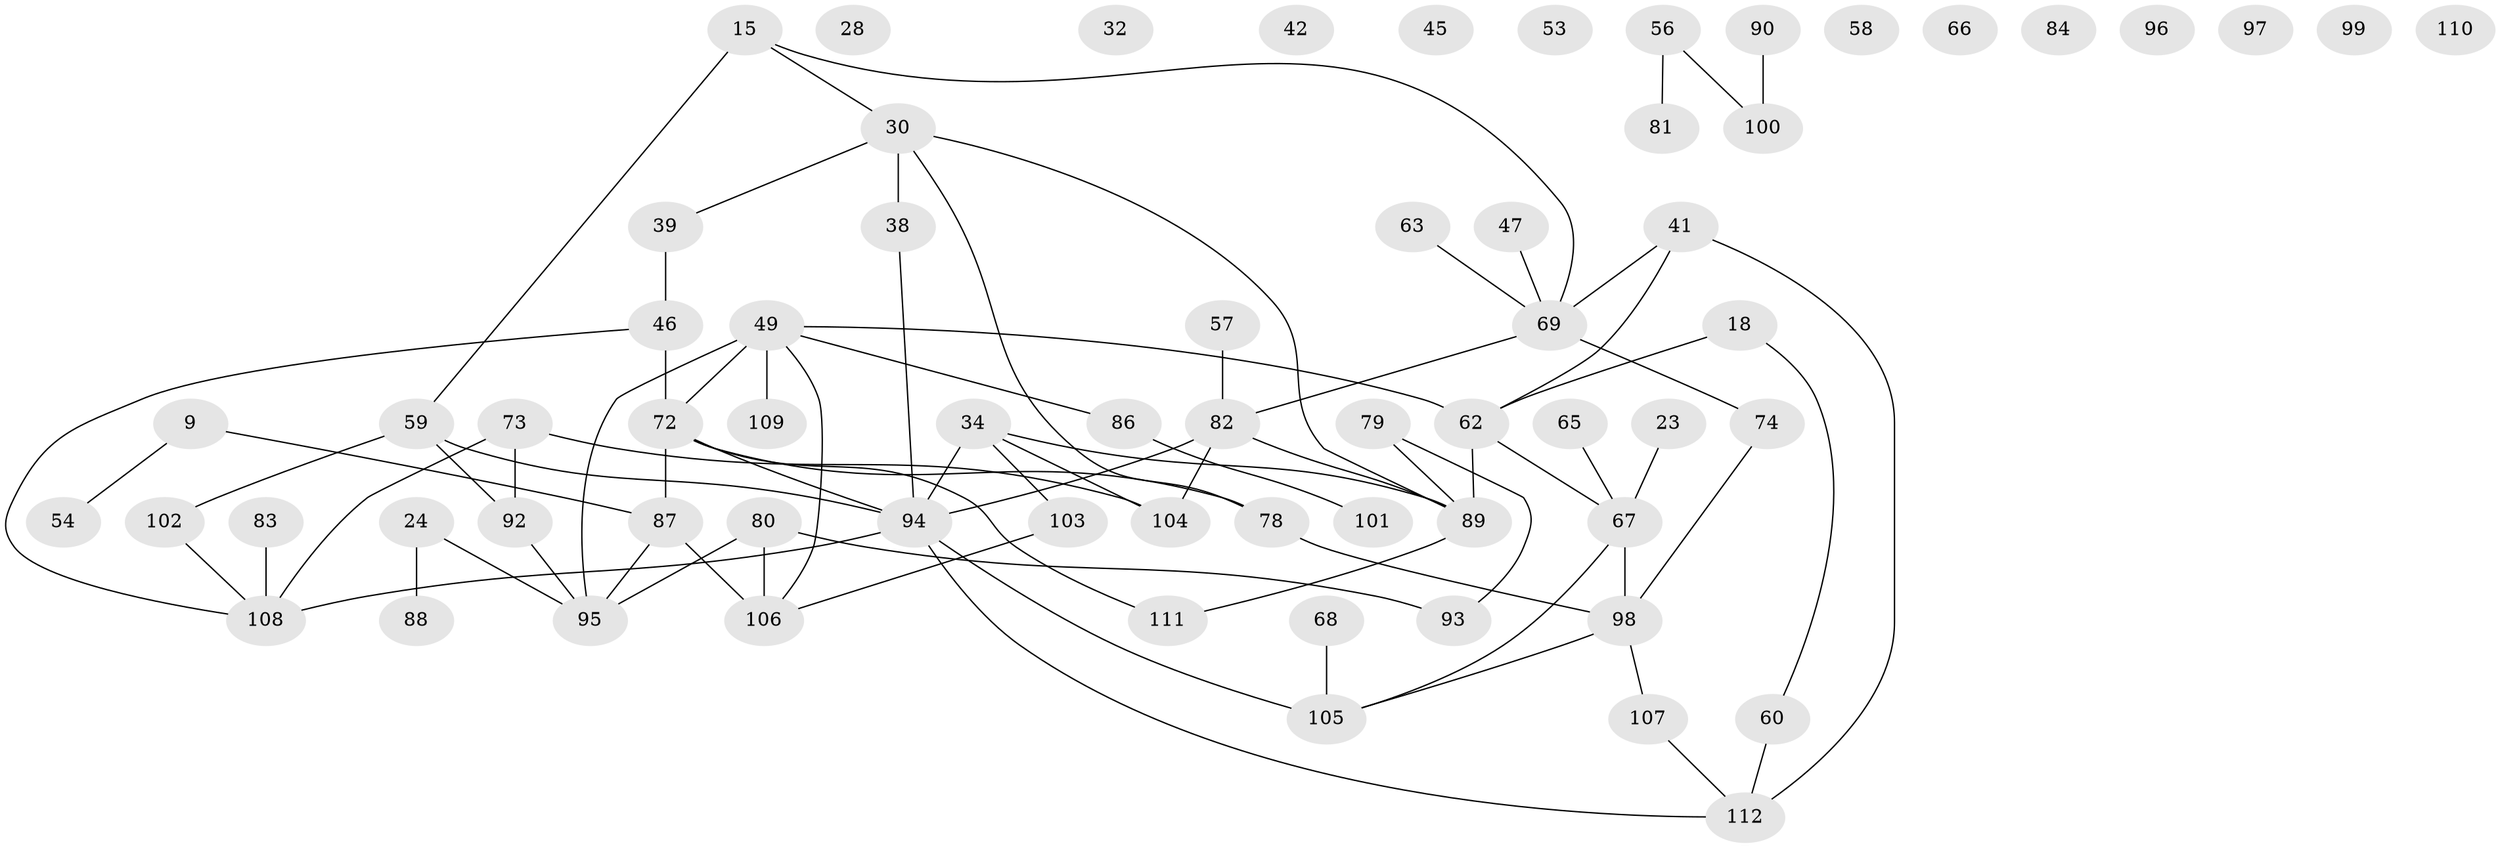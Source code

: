 // original degree distribution, {1: 0.14285714285714285, 3: 0.25, 5: 0.07142857142857142, 2: 0.30357142857142855, 4: 0.09821428571428571, 0: 0.10714285714285714, 6: 0.026785714285714284}
// Generated by graph-tools (version 1.1) at 2025/43/03/04/25 21:43:04]
// undirected, 67 vertices, 80 edges
graph export_dot {
graph [start="1"]
  node [color=gray90,style=filled];
  9;
  15 [super="+3"];
  18;
  23;
  24;
  28;
  30 [super="+25"];
  32;
  34;
  38;
  39;
  41 [super="+10+11"];
  42;
  45;
  46 [super="+19"];
  47;
  49 [super="+22+44+48"];
  53;
  54;
  56;
  57;
  58;
  59;
  60;
  62;
  63;
  65;
  66;
  67;
  68;
  69 [super="+43"];
  72 [super="+35+52+64"];
  73 [super="+27"];
  74;
  78;
  79 [super="+21"];
  80 [super="+50"];
  81;
  82 [super="+5"];
  83;
  84;
  86;
  87 [super="+51"];
  88;
  89 [super="+4"];
  90;
  92 [super="+12+75+13"];
  93;
  94 [super="+36+91"];
  95 [super="+61"];
  96;
  97;
  98 [super="+71"];
  99;
  100;
  101;
  102;
  103 [super="+70+1"];
  104;
  105 [super="+37+55"];
  106;
  107;
  108 [super="+40"];
  109;
  110;
  111;
  112 [super="+2+76+85"];
  9 -- 54;
  9 -- 87;
  15 -- 59 [weight=2];
  15 -- 69;
  15 -- 30;
  18 -- 60;
  18 -- 62;
  23 -- 67;
  24 -- 88;
  24 -- 95;
  30 -- 38;
  30 -- 39;
  30 -- 78;
  30 -- 89;
  34 -- 104;
  34 -- 89;
  34 -- 103;
  34 -- 94 [weight=2];
  38 -- 94;
  39 -- 46 [weight=2];
  41 -- 112 [weight=2];
  41 -- 69;
  41 -- 62;
  46 -- 108;
  46 -- 72;
  47 -- 69;
  49 -- 72;
  49 -- 86;
  49 -- 109;
  49 -- 106;
  49 -- 62;
  49 -- 95 [weight=2];
  56 -- 81;
  56 -- 100;
  57 -- 82;
  59 -- 102;
  59 -- 92;
  59 -- 94 [weight=2];
  60 -- 112;
  62 -- 67;
  62 -- 89 [weight=2];
  63 -- 69;
  65 -- 67;
  67 -- 98;
  67 -- 105;
  68 -- 105;
  69 -- 74;
  69 -- 82;
  72 -- 111;
  72 -- 78;
  72 -- 87;
  72 -- 94;
  73 -- 104;
  73 -- 92;
  73 -- 108;
  74 -- 98;
  78 -- 98;
  79 -- 93;
  79 -- 89;
  80 -- 93;
  80 -- 106;
  80 -- 95;
  82 -- 94;
  82 -- 104;
  82 -- 89;
  83 -- 108;
  86 -- 101;
  87 -- 95;
  87 -- 106 [weight=2];
  89 -- 111;
  90 -- 100;
  92 -- 95;
  94 -- 105 [weight=2];
  94 -- 108;
  94 -- 112 [weight=2];
  98 -- 105;
  98 -- 107;
  102 -- 108;
  103 -- 106;
  107 -- 112;
}
